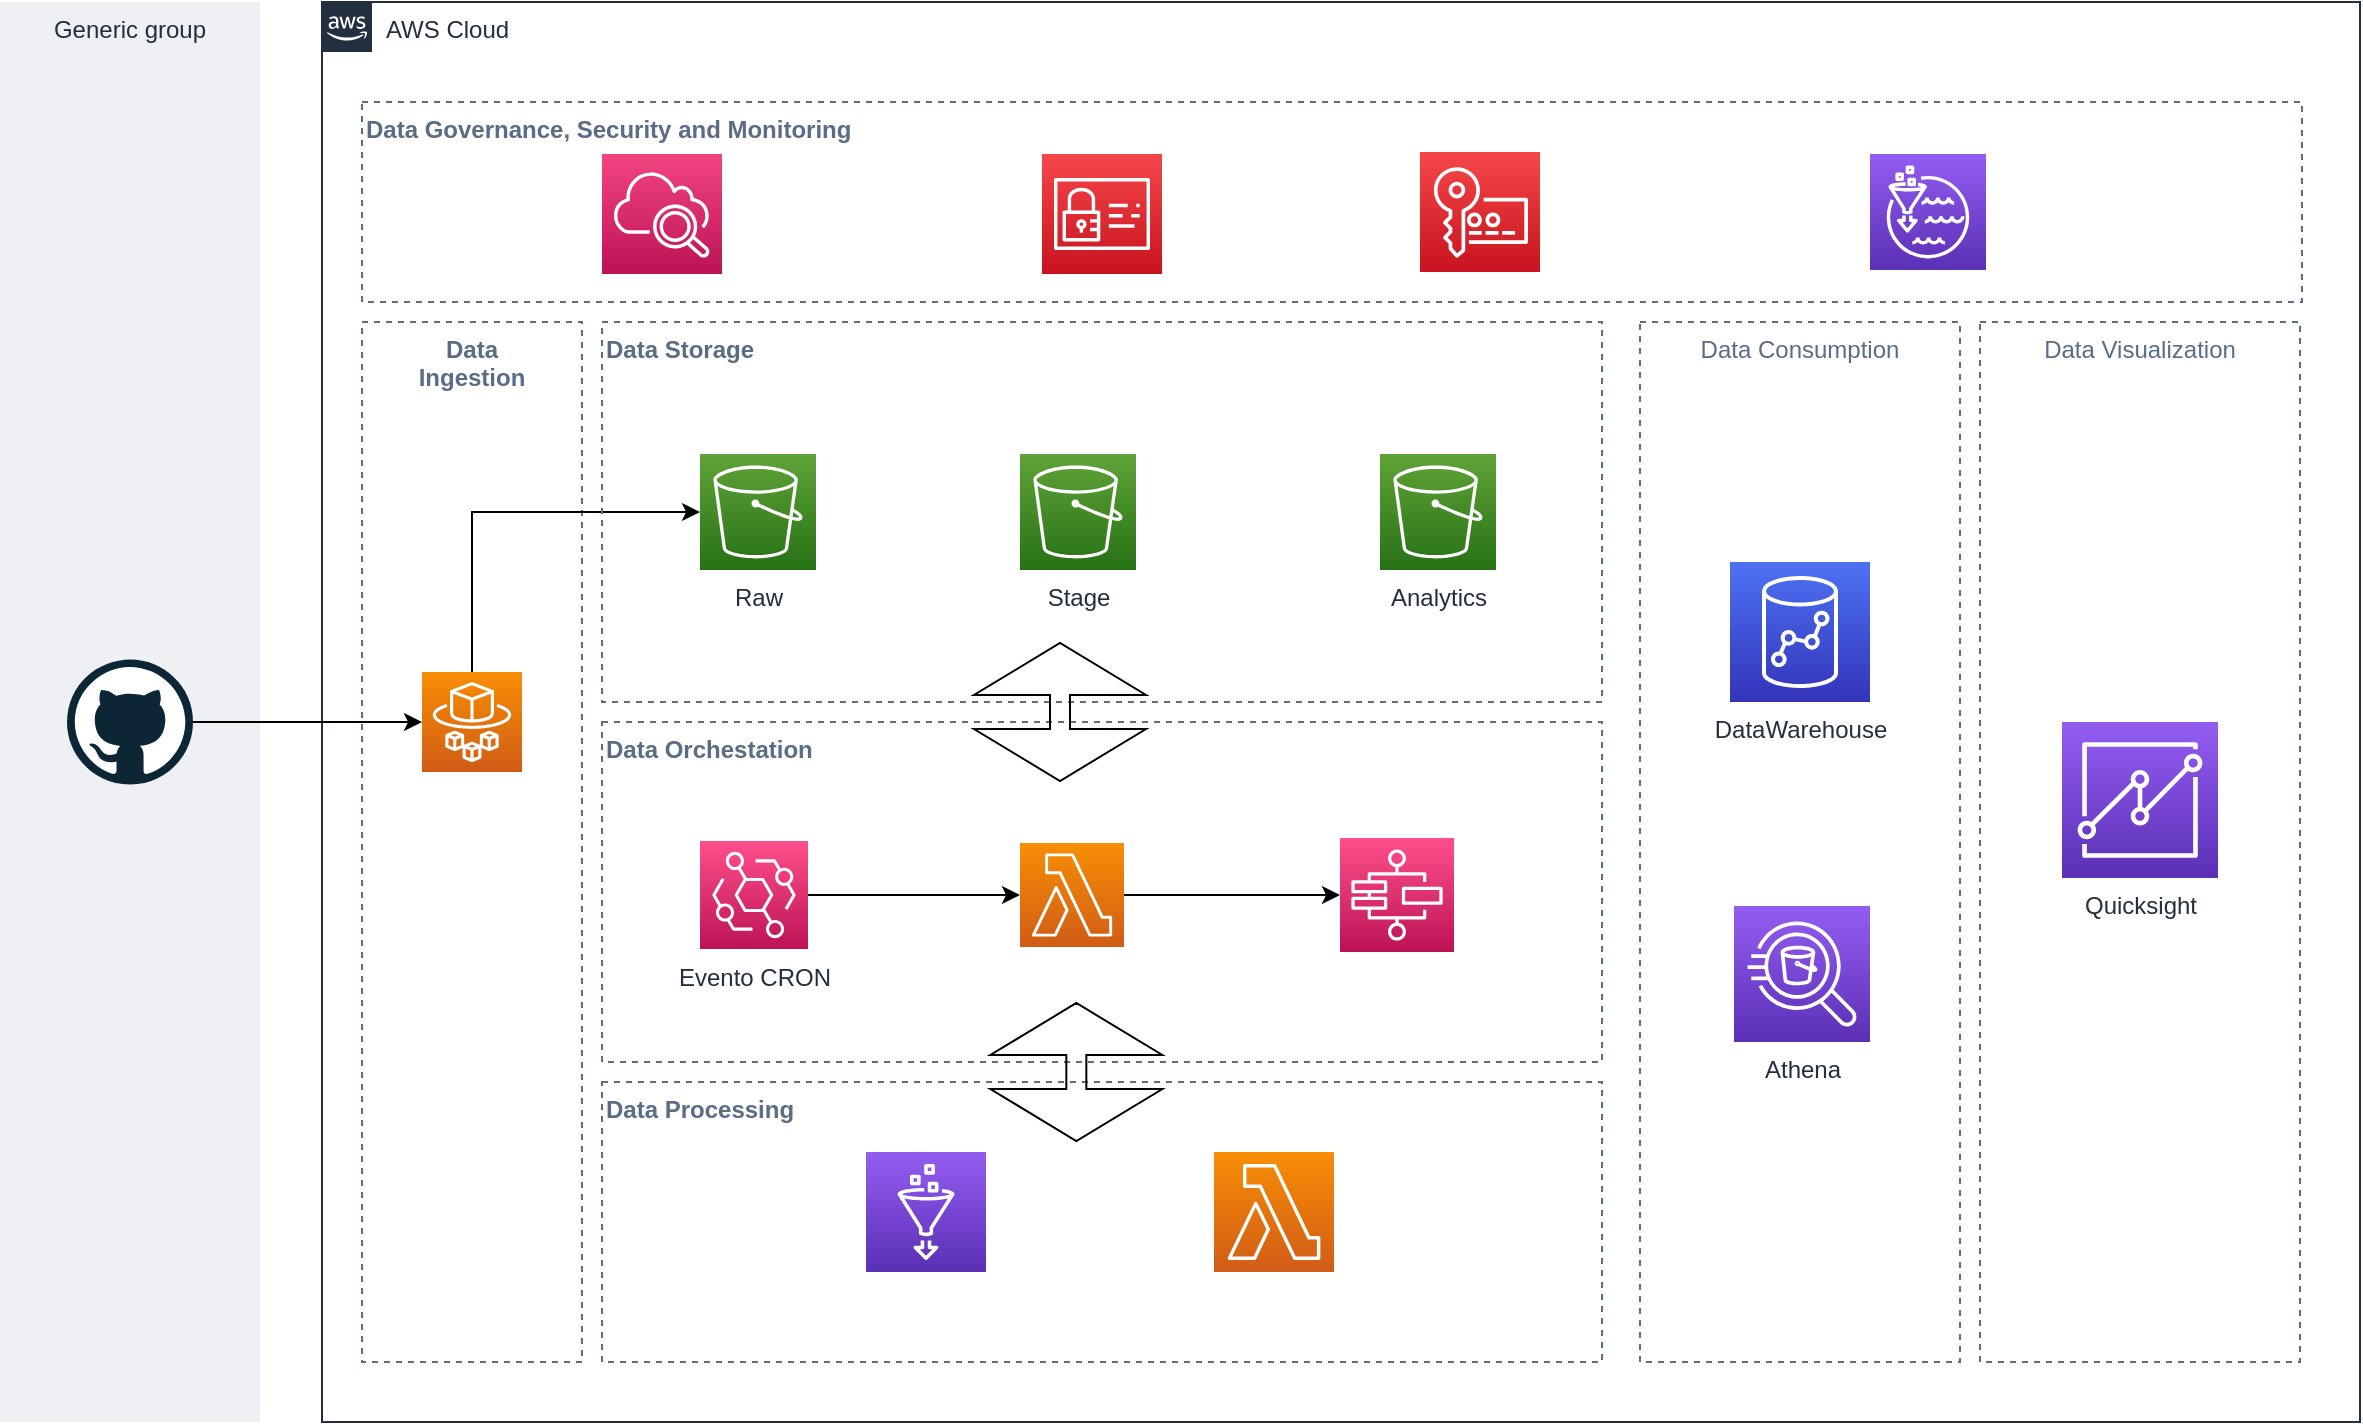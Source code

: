 <mxfile version="20.6.2" type="device"><diagram id="Ki2hlZTVS2Sm3MBZT8Ze" name="Page-1"><mxGraphModel dx="2804" dy="2179" grid="1" gridSize="10" guides="1" tooltips="1" connect="1" arrows="1" fold="1" page="1" pageScale="1" pageWidth="827" pageHeight="1169" math="0" shadow="0"><root><mxCell id="0"/><mxCell id="1" parent="0"/><mxCell id="Km9MWSIiCvgBw7arOQhk-1" value="AWS Cloud" style="points=[[0,0],[0.25,0],[0.5,0],[0.75,0],[1,0],[1,0.25],[1,0.5],[1,0.75],[1,1],[0.75,1],[0.5,1],[0.25,1],[0,1],[0,0.75],[0,0.5],[0,0.25]];outlineConnect=0;gradientColor=none;html=1;whiteSpace=wrap;fontSize=12;fontStyle=0;container=1;pointerEvents=0;collapsible=0;recursiveResize=0;shape=mxgraph.aws4.group;grIcon=mxgraph.aws4.group_aws_cloud_alt;strokeColor=#232F3E;fillColor=none;verticalAlign=top;align=left;spacingLeft=30;fontColor=#232F3E;dashed=0;" vertex="1" parent="1"><mxGeometry x="81" y="-70" width="1019" height="710" as="geometry"/></mxCell><mxCell id="Km9MWSIiCvgBw7arOQhk-6" value="Data&#10;Ingestion" style="fillColor=none;strokeColor=#5A6C86;dashed=1;verticalAlign=top;fontStyle=1;fontColor=#5A6C86;" vertex="1" parent="Km9MWSIiCvgBw7arOQhk-1"><mxGeometry x="20" y="160" width="110" height="520" as="geometry"/></mxCell><mxCell id="Km9MWSIiCvgBw7arOQhk-17" style="edgeStyle=orthogonalEdgeStyle;rounded=0;orthogonalLoop=1;jettySize=auto;html=1;entryX=0;entryY=0.5;entryDx=0;entryDy=0;entryPerimeter=0;" edge="1" parent="Km9MWSIiCvgBw7arOQhk-1" source="Km9MWSIiCvgBw7arOQhk-3" target="Km9MWSIiCvgBw7arOQhk-11"><mxGeometry relative="1" as="geometry"><Array as="points"><mxPoint x="75" y="255"/></Array></mxGeometry></mxCell><mxCell id="Km9MWSIiCvgBw7arOQhk-3" value="" style="sketch=0;points=[[0,0,0],[0.25,0,0],[0.5,0,0],[0.75,0,0],[1,0,0],[0,1,0],[0.25,1,0],[0.5,1,0],[0.75,1,0],[1,1,0],[0,0.25,0],[0,0.5,0],[0,0.75,0],[1,0.25,0],[1,0.5,0],[1,0.75,0]];outlineConnect=0;fontColor=#232F3E;gradientColor=#F78E04;gradientDirection=north;fillColor=#D05C17;strokeColor=#ffffff;dashed=0;verticalLabelPosition=bottom;verticalAlign=top;align=center;html=1;fontSize=12;fontStyle=0;aspect=fixed;shape=mxgraph.aws4.resourceIcon;resIcon=mxgraph.aws4.fargate;" vertex="1" parent="Km9MWSIiCvgBw7arOQhk-1"><mxGeometry x="50" y="335" width="50" height="50" as="geometry"/></mxCell><mxCell id="Km9MWSIiCvgBw7arOQhk-7" value="Data Storage" style="fillColor=none;strokeColor=#5A6C86;dashed=1;verticalAlign=top;fontStyle=1;fontColor=#5A6C86;align=left;" vertex="1" parent="Km9MWSIiCvgBw7arOQhk-1"><mxGeometry x="140" y="160" width="500" height="190" as="geometry"/></mxCell><mxCell id="Km9MWSIiCvgBw7arOQhk-8" value="Data Orchestation" style="fillColor=none;strokeColor=#5A6C86;dashed=1;verticalAlign=top;fontStyle=1;fontColor=#5A6C86;align=left;" vertex="1" parent="Km9MWSIiCvgBw7arOQhk-1"><mxGeometry x="140" y="360" width="500" height="170" as="geometry"/></mxCell><mxCell id="Km9MWSIiCvgBw7arOQhk-9" value="Data Consumption" style="fillColor=none;strokeColor=#5A6C86;dashed=1;verticalAlign=top;fontStyle=0;fontColor=#5A6C86;" vertex="1" parent="Km9MWSIiCvgBw7arOQhk-1"><mxGeometry x="659" y="160" width="160" height="520" as="geometry"/></mxCell><mxCell id="Km9MWSIiCvgBw7arOQhk-10" value="Data Visualization" style="fillColor=none;strokeColor=#5A6C86;dashed=1;verticalAlign=top;fontStyle=0;fontColor=#5A6C86;" vertex="1" parent="Km9MWSIiCvgBw7arOQhk-1"><mxGeometry x="829" y="160" width="160" height="520" as="geometry"/></mxCell><mxCell id="Km9MWSIiCvgBw7arOQhk-11" value="Raw" style="sketch=0;points=[[0,0,0],[0.25,0,0],[0.5,0,0],[0.75,0,0],[1,0,0],[0,1,0],[0.25,1,0],[0.5,1,0],[0.75,1,0],[1,1,0],[0,0.25,0],[0,0.5,0],[0,0.75,0],[1,0.25,0],[1,0.5,0],[1,0.75,0]];outlineConnect=0;fontColor=#232F3E;gradientColor=#60A337;gradientDirection=north;fillColor=#277116;strokeColor=#ffffff;dashed=0;verticalLabelPosition=bottom;verticalAlign=top;align=center;html=1;fontSize=12;fontStyle=0;aspect=fixed;shape=mxgraph.aws4.resourceIcon;resIcon=mxgraph.aws4.s3;" vertex="1" parent="Km9MWSIiCvgBw7arOQhk-1"><mxGeometry x="189" y="226" width="58" height="58" as="geometry"/></mxCell><mxCell id="Km9MWSIiCvgBw7arOQhk-12" value="Stage" style="sketch=0;points=[[0,0,0],[0.25,0,0],[0.5,0,0],[0.75,0,0],[1,0,0],[0,1,0],[0.25,1,0],[0.5,1,0],[0.75,1,0],[1,1,0],[0,0.25,0],[0,0.5,0],[0,0.75,0],[1,0.25,0],[1,0.5,0],[1,0.75,0]];outlineConnect=0;fontColor=#232F3E;gradientColor=#60A337;gradientDirection=north;fillColor=#277116;strokeColor=#ffffff;dashed=0;verticalLabelPosition=bottom;verticalAlign=top;align=center;html=1;fontSize=12;fontStyle=0;aspect=fixed;shape=mxgraph.aws4.resourceIcon;resIcon=mxgraph.aws4.s3;" vertex="1" parent="Km9MWSIiCvgBw7arOQhk-1"><mxGeometry x="349" y="226" width="58" height="58" as="geometry"/></mxCell><mxCell id="Km9MWSIiCvgBw7arOQhk-13" value="Analytics" style="sketch=0;points=[[0,0,0],[0.25,0,0],[0.5,0,0],[0.75,0,0],[1,0,0],[0,1,0],[0.25,1,0],[0.5,1,0],[0.75,1,0],[1,1,0],[0,0.25,0],[0,0.5,0],[0,0.75,0],[1,0.25,0],[1,0.5,0],[1,0.75,0]];outlineConnect=0;fontColor=#232F3E;gradientColor=#60A337;gradientDirection=north;fillColor=#277116;strokeColor=#ffffff;dashed=0;verticalLabelPosition=bottom;verticalAlign=top;align=center;html=1;fontSize=12;fontStyle=0;aspect=fixed;shape=mxgraph.aws4.resourceIcon;resIcon=mxgraph.aws4.s3;" vertex="1" parent="Km9MWSIiCvgBw7arOQhk-1"><mxGeometry x="529" y="226" width="58" height="58" as="geometry"/></mxCell><mxCell id="Km9MWSIiCvgBw7arOQhk-16" value="DataWarehouse" style="sketch=0;points=[[0,0,0],[0.25,0,0],[0.5,0,0],[0.75,0,0],[1,0,0],[0,1,0],[0.25,1,0],[0.5,1,0],[0.75,1,0],[1,1,0],[0,0.25,0],[0,0.5,0],[0,0.75,0],[1,0.25,0],[1,0.5,0],[1,0.75,0]];outlineConnect=0;fontColor=#232F3E;gradientColor=#4D72F3;gradientDirection=north;fillColor=#3334B9;strokeColor=#ffffff;dashed=0;verticalLabelPosition=bottom;verticalAlign=top;align=center;html=1;fontSize=12;fontStyle=0;aspect=fixed;shape=mxgraph.aws4.resourceIcon;resIcon=mxgraph.aws4.redshift;" vertex="1" parent="Km9MWSIiCvgBw7arOQhk-1"><mxGeometry x="704" y="280" width="70" height="70" as="geometry"/></mxCell><mxCell id="Km9MWSIiCvgBw7arOQhk-19" value="Data Processing" style="fillColor=none;strokeColor=#5A6C86;dashed=1;verticalAlign=top;fontStyle=1;fontColor=#5A6C86;align=left;" vertex="1" parent="Km9MWSIiCvgBw7arOQhk-1"><mxGeometry x="140" y="540" width="500" height="140" as="geometry"/></mxCell><mxCell id="Km9MWSIiCvgBw7arOQhk-23" style="edgeStyle=orthogonalEdgeStyle;rounded=0;orthogonalLoop=1;jettySize=auto;html=1;" edge="1" parent="Km9MWSIiCvgBw7arOQhk-1" source="Km9MWSIiCvgBw7arOQhk-20" target="Km9MWSIiCvgBw7arOQhk-21"><mxGeometry relative="1" as="geometry"/></mxCell><mxCell id="Km9MWSIiCvgBw7arOQhk-20" value="Evento CRON" style="sketch=0;points=[[0,0,0],[0.25,0,0],[0.5,0,0],[0.75,0,0],[1,0,0],[0,1,0],[0.25,1,0],[0.5,1,0],[0.75,1,0],[1,1,0],[0,0.25,0],[0,0.5,0],[0,0.75,0],[1,0.25,0],[1,0.5,0],[1,0.75,0]];outlineConnect=0;fontColor=#232F3E;gradientColor=#FF4F8B;gradientDirection=north;fillColor=#BC1356;strokeColor=#ffffff;dashed=0;verticalLabelPosition=bottom;verticalAlign=top;align=center;html=1;fontSize=12;fontStyle=0;aspect=fixed;shape=mxgraph.aws4.resourceIcon;resIcon=mxgraph.aws4.eventbridge;" vertex="1" parent="Km9MWSIiCvgBw7arOQhk-1"><mxGeometry x="189" y="419.5" width="54" height="54" as="geometry"/></mxCell><mxCell id="Km9MWSIiCvgBw7arOQhk-24" style="edgeStyle=orthogonalEdgeStyle;rounded=0;orthogonalLoop=1;jettySize=auto;html=1;" edge="1" parent="Km9MWSIiCvgBw7arOQhk-1" source="Km9MWSIiCvgBw7arOQhk-21" target="Km9MWSIiCvgBw7arOQhk-22"><mxGeometry relative="1" as="geometry"/></mxCell><mxCell id="Km9MWSIiCvgBw7arOQhk-21" value="" style="sketch=0;points=[[0,0,0],[0.25,0,0],[0.5,0,0],[0.75,0,0],[1,0,0],[0,1,0],[0.25,1,0],[0.5,1,0],[0.75,1,0],[1,1,0],[0,0.25,0],[0,0.5,0],[0,0.75,0],[1,0.25,0],[1,0.5,0],[1,0.75,0]];outlineConnect=0;fontColor=#232F3E;gradientColor=#F78E04;gradientDirection=north;fillColor=#D05C17;strokeColor=#ffffff;dashed=0;verticalLabelPosition=bottom;verticalAlign=top;align=center;html=1;fontSize=12;fontStyle=0;aspect=fixed;shape=mxgraph.aws4.resourceIcon;resIcon=mxgraph.aws4.lambda;" vertex="1" parent="Km9MWSIiCvgBw7arOQhk-1"><mxGeometry x="349" y="420.5" width="52" height="52" as="geometry"/></mxCell><mxCell id="Km9MWSIiCvgBw7arOQhk-22" value="" style="sketch=0;points=[[0,0,0],[0.25,0,0],[0.5,0,0],[0.75,0,0],[1,0,0],[0,1,0],[0.25,1,0],[0.5,1,0],[0.75,1,0],[1,1,0],[0,0.25,0],[0,0.5,0],[0,0.75,0],[1,0.25,0],[1,0.5,0],[1,0.75,0]];outlineConnect=0;fontColor=#232F3E;gradientColor=#FF4F8B;gradientDirection=north;fillColor=#BC1356;strokeColor=#ffffff;dashed=0;verticalLabelPosition=bottom;verticalAlign=top;align=center;html=1;fontSize=12;fontStyle=0;aspect=fixed;shape=mxgraph.aws4.resourceIcon;resIcon=mxgraph.aws4.step_functions;" vertex="1" parent="Km9MWSIiCvgBw7arOQhk-1"><mxGeometry x="509" y="418" width="57" height="57" as="geometry"/></mxCell><mxCell id="Km9MWSIiCvgBw7arOQhk-25" value="" style="sketch=0;points=[[0,0,0],[0.25,0,0],[0.5,0,0],[0.75,0,0],[1,0,0],[0,1,0],[0.25,1,0],[0.5,1,0],[0.75,1,0],[1,1,0],[0,0.25,0],[0,0.5,0],[0,0.75,0],[1,0.25,0],[1,0.5,0],[1,0.75,0]];outlineConnect=0;fontColor=#232F3E;gradientColor=#F78E04;gradientDirection=north;fillColor=#D05C17;strokeColor=#ffffff;dashed=0;verticalLabelPosition=bottom;verticalAlign=top;align=center;html=1;fontSize=12;fontStyle=0;aspect=fixed;shape=mxgraph.aws4.resourceIcon;resIcon=mxgraph.aws4.lambda;" vertex="1" parent="Km9MWSIiCvgBw7arOQhk-1"><mxGeometry x="446" y="575" width="60" height="60" as="geometry"/></mxCell><mxCell id="Km9MWSIiCvgBw7arOQhk-26" value="" style="sketch=0;points=[[0,0,0],[0.25,0,0],[0.5,0,0],[0.75,0,0],[1,0,0],[0,1,0],[0.25,1,0],[0.5,1,0],[0.75,1,0],[1,1,0],[0,0.25,0],[0,0.5,0],[0,0.75,0],[1,0.25,0],[1,0.5,0],[1,0.75,0]];outlineConnect=0;fontColor=#232F3E;gradientColor=#945DF2;gradientDirection=north;fillColor=#5A30B5;strokeColor=#ffffff;dashed=0;verticalLabelPosition=bottom;verticalAlign=top;align=center;html=1;fontSize=12;fontStyle=0;aspect=fixed;shape=mxgraph.aws4.resourceIcon;resIcon=mxgraph.aws4.glue;" vertex="1" parent="Km9MWSIiCvgBw7arOQhk-1"><mxGeometry x="272" y="575" width="60" height="60" as="geometry"/></mxCell><mxCell id="Km9MWSIiCvgBw7arOQhk-27" value="Athena" style="sketch=0;points=[[0,0,0],[0.25,0,0],[0.5,0,0],[0.75,0,0],[1,0,0],[0,1,0],[0.25,1,0],[0.5,1,0],[0.75,1,0],[1,1,0],[0,0.25,0],[0,0.5,0],[0,0.75,0],[1,0.25,0],[1,0.5,0],[1,0.75,0]];outlineConnect=0;fontColor=#232F3E;gradientColor=#945DF2;gradientDirection=north;fillColor=#5A30B5;strokeColor=#ffffff;dashed=0;verticalLabelPosition=bottom;verticalAlign=top;align=center;html=1;fontSize=12;fontStyle=0;aspect=fixed;shape=mxgraph.aws4.resourceIcon;resIcon=mxgraph.aws4.athena;" vertex="1" parent="Km9MWSIiCvgBw7arOQhk-1"><mxGeometry x="706" y="452" width="68" height="68" as="geometry"/></mxCell><mxCell id="Km9MWSIiCvgBw7arOQhk-30" value="" style="shape=flexArrow;endArrow=classic;startArrow=classic;html=1;rounded=0;endWidth=75;endSize=8.333;startWidth=75;startSize=8.333;" edge="1" parent="Km9MWSIiCvgBw7arOQhk-1"><mxGeometry width="100" height="100" relative="1" as="geometry"><mxPoint x="369" y="390" as="sourcePoint"/><mxPoint x="369" y="320" as="targetPoint"/></mxGeometry></mxCell><mxCell id="Km9MWSIiCvgBw7arOQhk-31" value="" style="shape=flexArrow;endArrow=classic;startArrow=classic;html=1;rounded=0;endWidth=75;endSize=8.333;startWidth=75;startSize=8.333;" edge="1" parent="Km9MWSIiCvgBw7arOQhk-1"><mxGeometry width="100" height="100" relative="1" as="geometry"><mxPoint x="377.17" y="570" as="sourcePoint"/><mxPoint x="377.17" y="500" as="targetPoint"/></mxGeometry></mxCell><mxCell id="Km9MWSIiCvgBw7arOQhk-32" value="Data Governance, Security and Monitoring" style="fillColor=none;strokeColor=#5A6C86;dashed=1;verticalAlign=top;fontStyle=1;fontColor=#5A6C86;align=left;" vertex="1" parent="Km9MWSIiCvgBw7arOQhk-1"><mxGeometry x="20" y="50" width="970" height="100" as="geometry"/></mxCell><mxCell id="Km9MWSIiCvgBw7arOQhk-33" value="" style="sketch=0;points=[[0,0,0],[0.25,0,0],[0.5,0,0],[0.75,0,0],[1,0,0],[0,1,0],[0.25,1,0],[0.5,1,0],[0.75,1,0],[1,1,0],[0,0.25,0],[0,0.5,0],[0,0.75,0],[1,0.25,0],[1,0.5,0],[1,0.75,0]];outlineConnect=0;fontColor=#232F3E;gradientColor=#945DF2;gradientDirection=north;fillColor=#5A30B5;strokeColor=#ffffff;dashed=0;verticalLabelPosition=bottom;verticalAlign=top;align=center;html=1;fontSize=12;fontStyle=0;aspect=fixed;shape=mxgraph.aws4.resourceIcon;resIcon=mxgraph.aws4.lake_formation;" vertex="1" parent="Km9MWSIiCvgBw7arOQhk-1"><mxGeometry x="774" y="76" width="58" height="58" as="geometry"/></mxCell><mxCell id="Km9MWSIiCvgBw7arOQhk-34" value="" style="sketch=0;points=[[0,0,0],[0.25,0,0],[0.5,0,0],[0.75,0,0],[1,0,0],[0,1,0],[0.25,1,0],[0.5,1,0],[0.75,1,0],[1,1,0],[0,0.25,0],[0,0.5,0],[0,0.75,0],[1,0.25,0],[1,0.5,0],[1,0.75,0]];outlineConnect=0;fontColor=#232F3E;gradientColor=#F54749;gradientDirection=north;fillColor=#C7131F;strokeColor=#ffffff;dashed=0;verticalLabelPosition=bottom;verticalAlign=top;align=center;html=1;fontSize=12;fontStyle=0;aspect=fixed;shape=mxgraph.aws4.resourceIcon;resIcon=mxgraph.aws4.identity_and_access_management;" vertex="1" parent="Km9MWSIiCvgBw7arOQhk-1"><mxGeometry x="360" y="76" width="60" height="60" as="geometry"/></mxCell><mxCell id="Km9MWSIiCvgBw7arOQhk-37" value="" style="sketch=0;points=[[0,0,0],[0.25,0,0],[0.5,0,0],[0.75,0,0],[1,0,0],[0,1,0],[0.25,1,0],[0.5,1,0],[0.75,1,0],[1,1,0],[0,0.25,0],[0,0.5,0],[0,0.75,0],[1,0.25,0],[1,0.5,0],[1,0.75,0]];outlineConnect=0;fontColor=#232F3E;gradientColor=#F54749;gradientDirection=north;fillColor=#C7131F;strokeColor=#ffffff;dashed=0;verticalLabelPosition=bottom;verticalAlign=top;align=center;html=1;fontSize=12;fontStyle=0;aspect=fixed;shape=mxgraph.aws4.resourceIcon;resIcon=mxgraph.aws4.key_management_service;" vertex="1" parent="Km9MWSIiCvgBw7arOQhk-1"><mxGeometry x="549" y="75" width="60" height="60" as="geometry"/></mxCell><mxCell id="Km9MWSIiCvgBw7arOQhk-38" value="" style="sketch=0;points=[[0,0,0],[0.25,0,0],[0.5,0,0],[0.75,0,0],[1,0,0],[0,1,0],[0.25,1,0],[0.5,1,0],[0.75,1,0],[1,1,0],[0,0.25,0],[0,0.5,0],[0,0.75,0],[1,0.25,0],[1,0.5,0],[1,0.75,0]];points=[[0,0,0],[0.25,0,0],[0.5,0,0],[0.75,0,0],[1,0,0],[0,1,0],[0.25,1,0],[0.5,1,0],[0.75,1,0],[1,1,0],[0,0.25,0],[0,0.5,0],[0,0.75,0],[1,0.25,0],[1,0.5,0],[1,0.75,0]];outlineConnect=0;fontColor=#232F3E;gradientColor=#F34482;gradientDirection=north;fillColor=#BC1356;strokeColor=#ffffff;dashed=0;verticalLabelPosition=bottom;verticalAlign=top;align=center;html=1;fontSize=12;fontStyle=0;aspect=fixed;shape=mxgraph.aws4.resourceIcon;resIcon=mxgraph.aws4.cloudwatch_2;" vertex="1" parent="Km9MWSIiCvgBw7arOQhk-1"><mxGeometry x="140" y="76" width="60" height="60" as="geometry"/></mxCell><mxCell id="Km9MWSIiCvgBw7arOQhk-41" value="Quicksight" style="sketch=0;points=[[0,0,0],[0.25,0,0],[0.5,0,0],[0.75,0,0],[1,0,0],[0,1,0],[0.25,1,0],[0.5,1,0],[0.75,1,0],[1,1,0],[0,0.25,0],[0,0.5,0],[0,0.75,0],[1,0.25,0],[1,0.5,0],[1,0.75,0]];outlineConnect=0;fontColor=#232F3E;gradientColor=#945DF2;gradientDirection=north;fillColor=#5A30B5;strokeColor=#ffffff;dashed=0;verticalLabelPosition=bottom;verticalAlign=top;align=center;html=1;fontSize=12;fontStyle=0;aspect=fixed;shape=mxgraph.aws4.resourceIcon;resIcon=mxgraph.aws4.quicksight;" vertex="1" parent="Km9MWSIiCvgBw7arOQhk-1"><mxGeometry x="870" y="360" width="78" height="78" as="geometry"/></mxCell><mxCell id="Km9MWSIiCvgBw7arOQhk-2" value="Generic group" style="fillColor=#EFF0F3;strokeColor=none;dashed=0;verticalAlign=top;fontStyle=0;fontColor=#232F3D;" vertex="1" parent="1"><mxGeometry x="-80" y="-70" width="130" height="710" as="geometry"/></mxCell><mxCell id="Km9MWSIiCvgBw7arOQhk-39" style="edgeStyle=orthogonalEdgeStyle;rounded=0;orthogonalLoop=1;jettySize=auto;html=1;entryX=0;entryY=0.5;entryDx=0;entryDy=0;entryPerimeter=0;" edge="1" parent="1" source="Km9MWSIiCvgBw7arOQhk-4" target="Km9MWSIiCvgBw7arOQhk-3"><mxGeometry relative="1" as="geometry"/></mxCell><mxCell id="Km9MWSIiCvgBw7arOQhk-4" value="" style="dashed=0;outlineConnect=0;html=1;align=center;labelPosition=center;verticalLabelPosition=bottom;verticalAlign=top;shape=mxgraph.weblogos.github" vertex="1" parent="1"><mxGeometry x="-46.5" y="258.75" width="63" height="62.5" as="geometry"/></mxCell></root></mxGraphModel></diagram></mxfile>